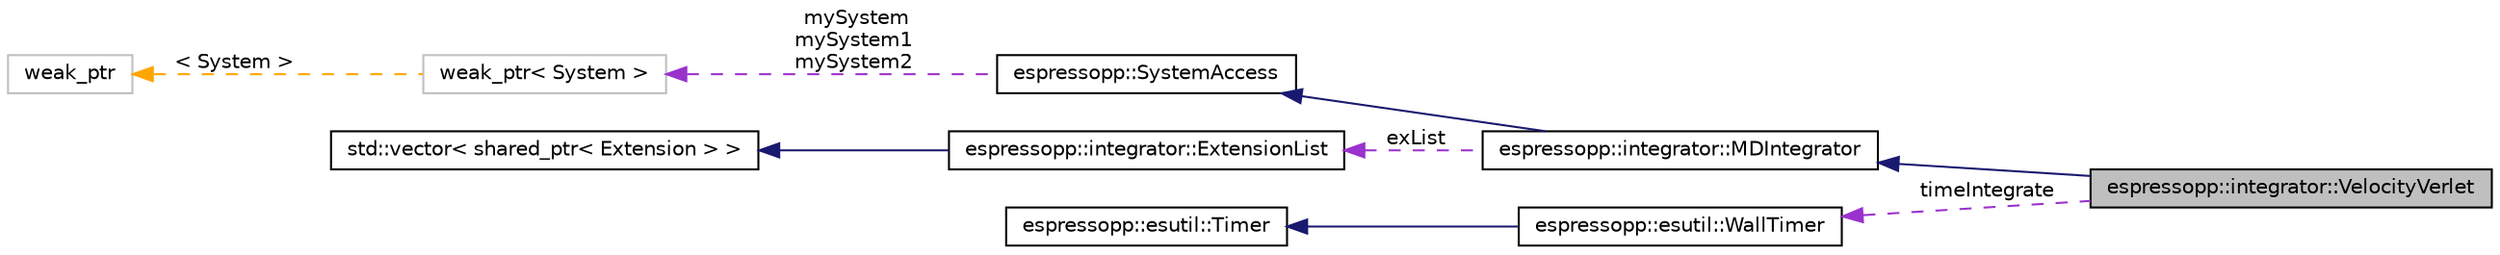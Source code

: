 digraph G
{
  edge [fontname="Helvetica",fontsize="10",labelfontname="Helvetica",labelfontsize="10"];
  node [fontname="Helvetica",fontsize="10",shape=record];
  rankdir="LR";
  Node1 [label="espressopp::integrator::VelocityVerlet",height=0.2,width=0.4,color="black", fillcolor="grey75", style="filled" fontcolor="black"];
  Node2 -> Node1 [dir="back",color="midnightblue",fontsize="10",style="solid",fontname="Helvetica"];
  Node2 [label="espressopp::integrator::MDIntegrator",height=0.2,width=0.4,color="black", fillcolor="white", style="filled",URL="$classespressopp_1_1integrator_1_1MDIntegrator.html"];
  Node3 -> Node2 [dir="back",color="midnightblue",fontsize="10",style="solid",fontname="Helvetica"];
  Node3 [label="espressopp::SystemAccess",height=0.2,width=0.4,color="black", fillcolor="white", style="filled",URL="$classespressopp_1_1SystemAccess.html",tooltip="Common base class for all classes that need access to the system."];
  Node4 -> Node3 [dir="back",color="darkorchid3",fontsize="10",style="dashed",label=" mySystem\nmySystem1\nmySystem2" ,fontname="Helvetica"];
  Node4 [label="weak_ptr\< System \>",height=0.2,width=0.4,color="grey75", fillcolor="white", style="filled"];
  Node5 -> Node4 [dir="back",color="orange",fontsize="10",style="dashed",label=" \< System \>" ,fontname="Helvetica"];
  Node5 [label="weak_ptr",height=0.2,width=0.4,color="grey75", fillcolor="white", style="filled"];
  Node6 -> Node2 [dir="back",color="darkorchid3",fontsize="10",style="dashed",label=" exList" ,fontname="Helvetica"];
  Node6 [label="espressopp::integrator::ExtensionList",height=0.2,width=0.4,color="black", fillcolor="white", style="filled",URL="$structespressopp_1_1integrator_1_1ExtensionList.html"];
  Node7 -> Node6 [dir="back",color="midnightblue",fontsize="10",style="solid",fontname="Helvetica"];
  Node7 [label="std::vector\< shared_ptr\< Extension \> \>",height=0.2,width=0.4,color="black", fillcolor="white", style="filled",URL="$classstd_1_1vector.html"];
  Node8 -> Node1 [dir="back",color="darkorchid3",fontsize="10",style="dashed",label=" timeIntegrate" ,fontname="Helvetica"];
  Node8 [label="espressopp::esutil::WallTimer",height=0.2,width=0.4,color="black", fillcolor="white", style="filled",URL="$classespressopp_1_1esutil_1_1WallTimer.html",tooltip="timer measuring the wall time."];
  Node9 -> Node8 [dir="back",color="midnightblue",fontsize="10",style="solid",fontname="Helvetica"];
  Node9 [label="espressopp::esutil::Timer",height=0.2,width=0.4,color="black", fillcolor="white", style="filled",URL="$classespressopp_1_1esutil_1_1Timer.html",tooltip="simple timer for obtaining typically microsecond precision timings."];
}
